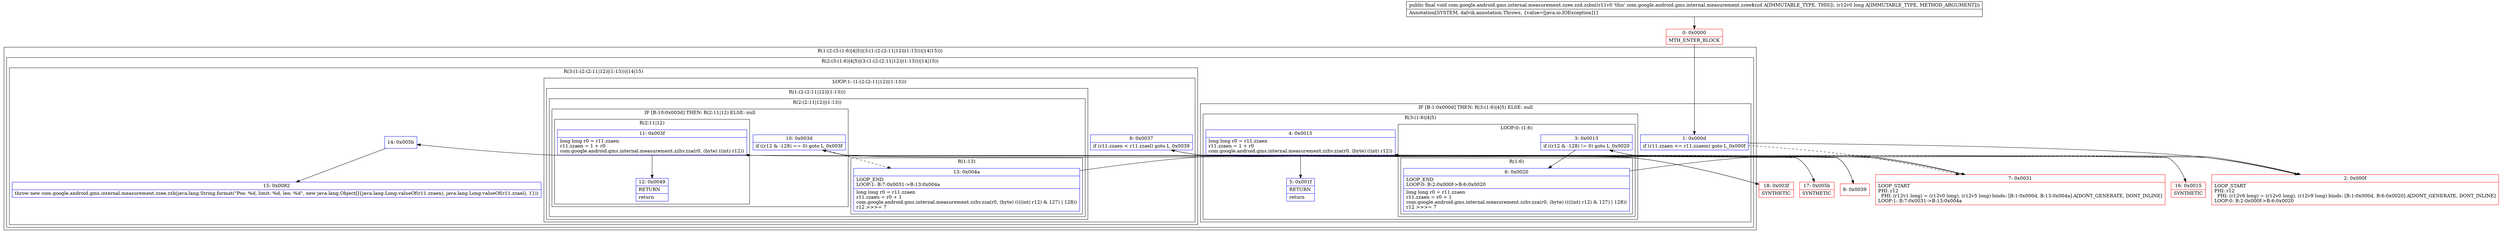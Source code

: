 digraph "CFG forcom.google.android.gms.internal.measurement.zzee.zzd.zzbn(J)V" {
subgraph cluster_Region_53941099 {
label = "R(1:(2:(3:(1:6)|4|5)|(3:(1:(2:(2:11|12)|(1:13)))|14|15)))";
node [shape=record,color=blue];
subgraph cluster_Region_1259906139 {
label = "R(2:(3:(1:6)|4|5)|(3:(1:(2:(2:11|12)|(1:13)))|14|15))";
node [shape=record,color=blue];
subgraph cluster_IfRegion_306776998 {
label = "IF [B:1:0x000d] THEN: R(3:(1:6)|4|5) ELSE: null";
node [shape=record,color=blue];
Node_1 [shape=record,label="{1\:\ 0x000d|if (r11.zzaen \<= r11.zzaem) goto L_0x000f\l}"];
subgraph cluster_Region_2056577249 {
label = "R(3:(1:6)|4|5)";
node [shape=record,color=blue];
subgraph cluster_LoopRegion_422461317 {
label = "LOOP:0: (1:6)";
node [shape=record,color=blue];
Node_3 [shape=record,label="{3\:\ 0x0013|if ((r12 & \-128) != 0) goto L_0x0020\l}"];
subgraph cluster_Region_39477332 {
label = "R(1:6)";
node [shape=record,color=blue];
Node_6 [shape=record,label="{6\:\ 0x0020|LOOP_END\lLOOP:0: B:2:0x000f\-\>B:6:0x0020\l|long long r0 = r11.zzaen\lr11.zzaen = r0 + 1\lcom.google.android.gms.internal.measurement.zzhv.zza(r0, (byte) ((((int) r12) & 127) \| 128))\lr12 \>\>\>= 7\l}"];
}
}
Node_4 [shape=record,label="{4\:\ 0x0015|long long r0 = r11.zzaen\lr11.zzaen = 1 + r0\lcom.google.android.gms.internal.measurement.zzhv.zza(r0, (byte) ((int) r12))\l}"];
Node_5 [shape=record,label="{5\:\ 0x001f|RETURN\l|return\l}"];
}
}
subgraph cluster_Region_582601600 {
label = "R(3:(1:(2:(2:11|12)|(1:13)))|14|15)";
node [shape=record,color=blue];
subgraph cluster_LoopRegion_747477488 {
label = "LOOP:1: (1:(2:(2:11|12)|(1:13)))";
node [shape=record,color=blue];
Node_8 [shape=record,label="{8\:\ 0x0037|if (r11.zzaen \< r11.zzael) goto L_0x0039\l}"];
subgraph cluster_Region_1984144380 {
label = "R(1:(2:(2:11|12)|(1:13)))";
node [shape=record,color=blue];
subgraph cluster_Region_511273126 {
label = "R(2:(2:11|12)|(1:13))";
node [shape=record,color=blue];
subgraph cluster_IfRegion_1928353058 {
label = "IF [B:10:0x003d] THEN: R(2:11|12) ELSE: null";
node [shape=record,color=blue];
Node_10 [shape=record,label="{10\:\ 0x003d|if ((r12 & \-128) == 0) goto L_0x003f\l}"];
subgraph cluster_Region_724492928 {
label = "R(2:11|12)";
node [shape=record,color=blue];
Node_11 [shape=record,label="{11\:\ 0x003f|long long r0 = r11.zzaen\lr11.zzaen = 1 + r0\lcom.google.android.gms.internal.measurement.zzhv.zza(r0, (byte) ((int) r12))\l}"];
Node_12 [shape=record,label="{12\:\ 0x0049|RETURN\l|return\l}"];
}
}
subgraph cluster_Region_1934342015 {
label = "R(1:13)";
node [shape=record,color=blue];
Node_13 [shape=record,label="{13\:\ 0x004a|LOOP_END\lLOOP:1: B:7:0x0031\-\>B:13:0x004a\l|long long r0 = r11.zzaen\lr11.zzaen = r0 + 1\lcom.google.android.gms.internal.measurement.zzhv.zza(r0, (byte) ((((int) r12) & 127) \| 128))\lr12 \>\>\>= 7\l}"];
}
}
}
}
Node_14 [shape=record,label="{14\:\ 0x005b}"];
Node_15 [shape=record,label="{15\:\ 0x0082|throw new com.google.android.gms.internal.measurement.zzee.zzb(java.lang.String.format(\"Pos: %d, limit: %d, len: %d\", new java.lang.Object[]\{java.lang.Long.valueOf(r11.zzaen), java.lang.Long.valueOf(r11.zzael), 1\}))\l}"];
}
}
}
Node_0 [shape=record,color=red,label="{0\:\ 0x0000|MTH_ENTER_BLOCK\l}"];
Node_2 [shape=record,color=red,label="{2\:\ 0x000f|LOOP_START\lPHI: r12 \l  PHI: (r12v6 long) = (r12v0 long), (r12v9 long) binds: [B:1:0x000d, B:6:0x0020] A[DONT_GENERATE, DONT_INLINE]\lLOOP:0: B:2:0x000f\-\>B:6:0x0020\l}"];
Node_7 [shape=record,color=red,label="{7\:\ 0x0031|LOOP_START\lPHI: r12 \l  PHI: (r12v1 long) = (r12v0 long), (r12v5 long) binds: [B:1:0x000d, B:13:0x004a] A[DONT_GENERATE, DONT_INLINE]\lLOOP:1: B:7:0x0031\-\>B:13:0x004a\l}"];
Node_9 [shape=record,color=red,label="{9\:\ 0x0039}"];
Node_16 [shape=record,color=red,label="{16\:\ 0x0015|SYNTHETIC\l}"];
Node_17 [shape=record,color=red,label="{17\:\ 0x005b|SYNTHETIC\l}"];
Node_18 [shape=record,color=red,label="{18\:\ 0x003f|SYNTHETIC\l}"];
MethodNode[shape=record,label="{public final void com.google.android.gms.internal.measurement.zzee.zzd.zzbn((r11v0 'this' com.google.android.gms.internal.measurement.zzee$zzd A[IMMUTABLE_TYPE, THIS]), (r12v0 long A[IMMUTABLE_TYPE, METHOD_ARGUMENT]))  | Annotation[SYSTEM, dalvik.annotation.Throws, \{value=[java.io.IOException]\}]\l}"];
MethodNode -> Node_0;
Node_1 -> Node_2;
Node_1 -> Node_7[style=dashed];
Node_3 -> Node_6;
Node_3 -> Node_16[style=dashed];
Node_6 -> Node_2;
Node_4 -> Node_5;
Node_8 -> Node_9;
Node_8 -> Node_17[style=dashed];
Node_10 -> Node_13[style=dashed];
Node_10 -> Node_18;
Node_11 -> Node_12;
Node_13 -> Node_7;
Node_14 -> Node_15;
Node_0 -> Node_1;
Node_2 -> Node_3;
Node_7 -> Node_8;
Node_9 -> Node_10;
Node_16 -> Node_4;
Node_17 -> Node_14;
Node_18 -> Node_11;
}

